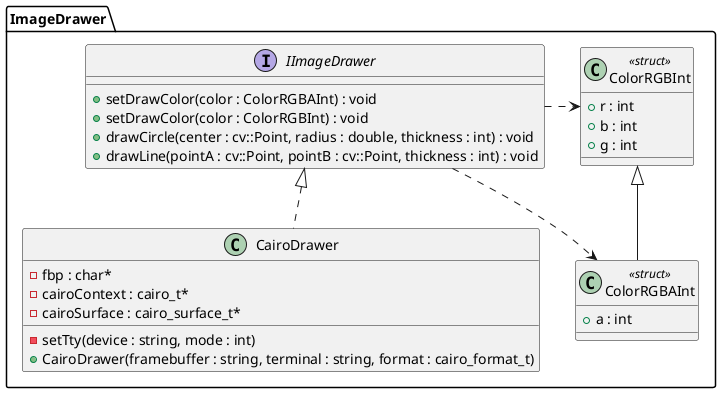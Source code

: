 @startuml

package ImageDrawer
{
    class ColorRGBInt <<struct>>
    {
        + r : int
        + b : int
        + g : int
    }

    class ColorRGBAInt <<struct>>
    {
        + a : int
    }

    interface IImageDrawer
    {
        + setDrawColor(color : ColorRGBAInt) : void
        + setDrawColor(color : ColorRGBInt) : void
        + drawCircle(center : cv::Point, radius : double, thickness : int) : void
        + drawLine(pointA : cv::Point, pointB : cv::Point, thickness : int) : void
    }

    class CairoDrawer
    {
        - fbp : char*
        - cairoContext : cairo_t*
        - cairoSurface : cairo_surface_t*
        - setTty(device : string, mode : int)
        + CairoDrawer(framebuffer : string, terminal : string, format : cairo_format_t)
    }
}

IImageDrawer .> ColorRGBInt
IImageDrawer .> ColorRGBAInt

IImageDrawer <|.. CairoDrawer

ColorRGBInt <|-- ColorRGBAInt

@enduml